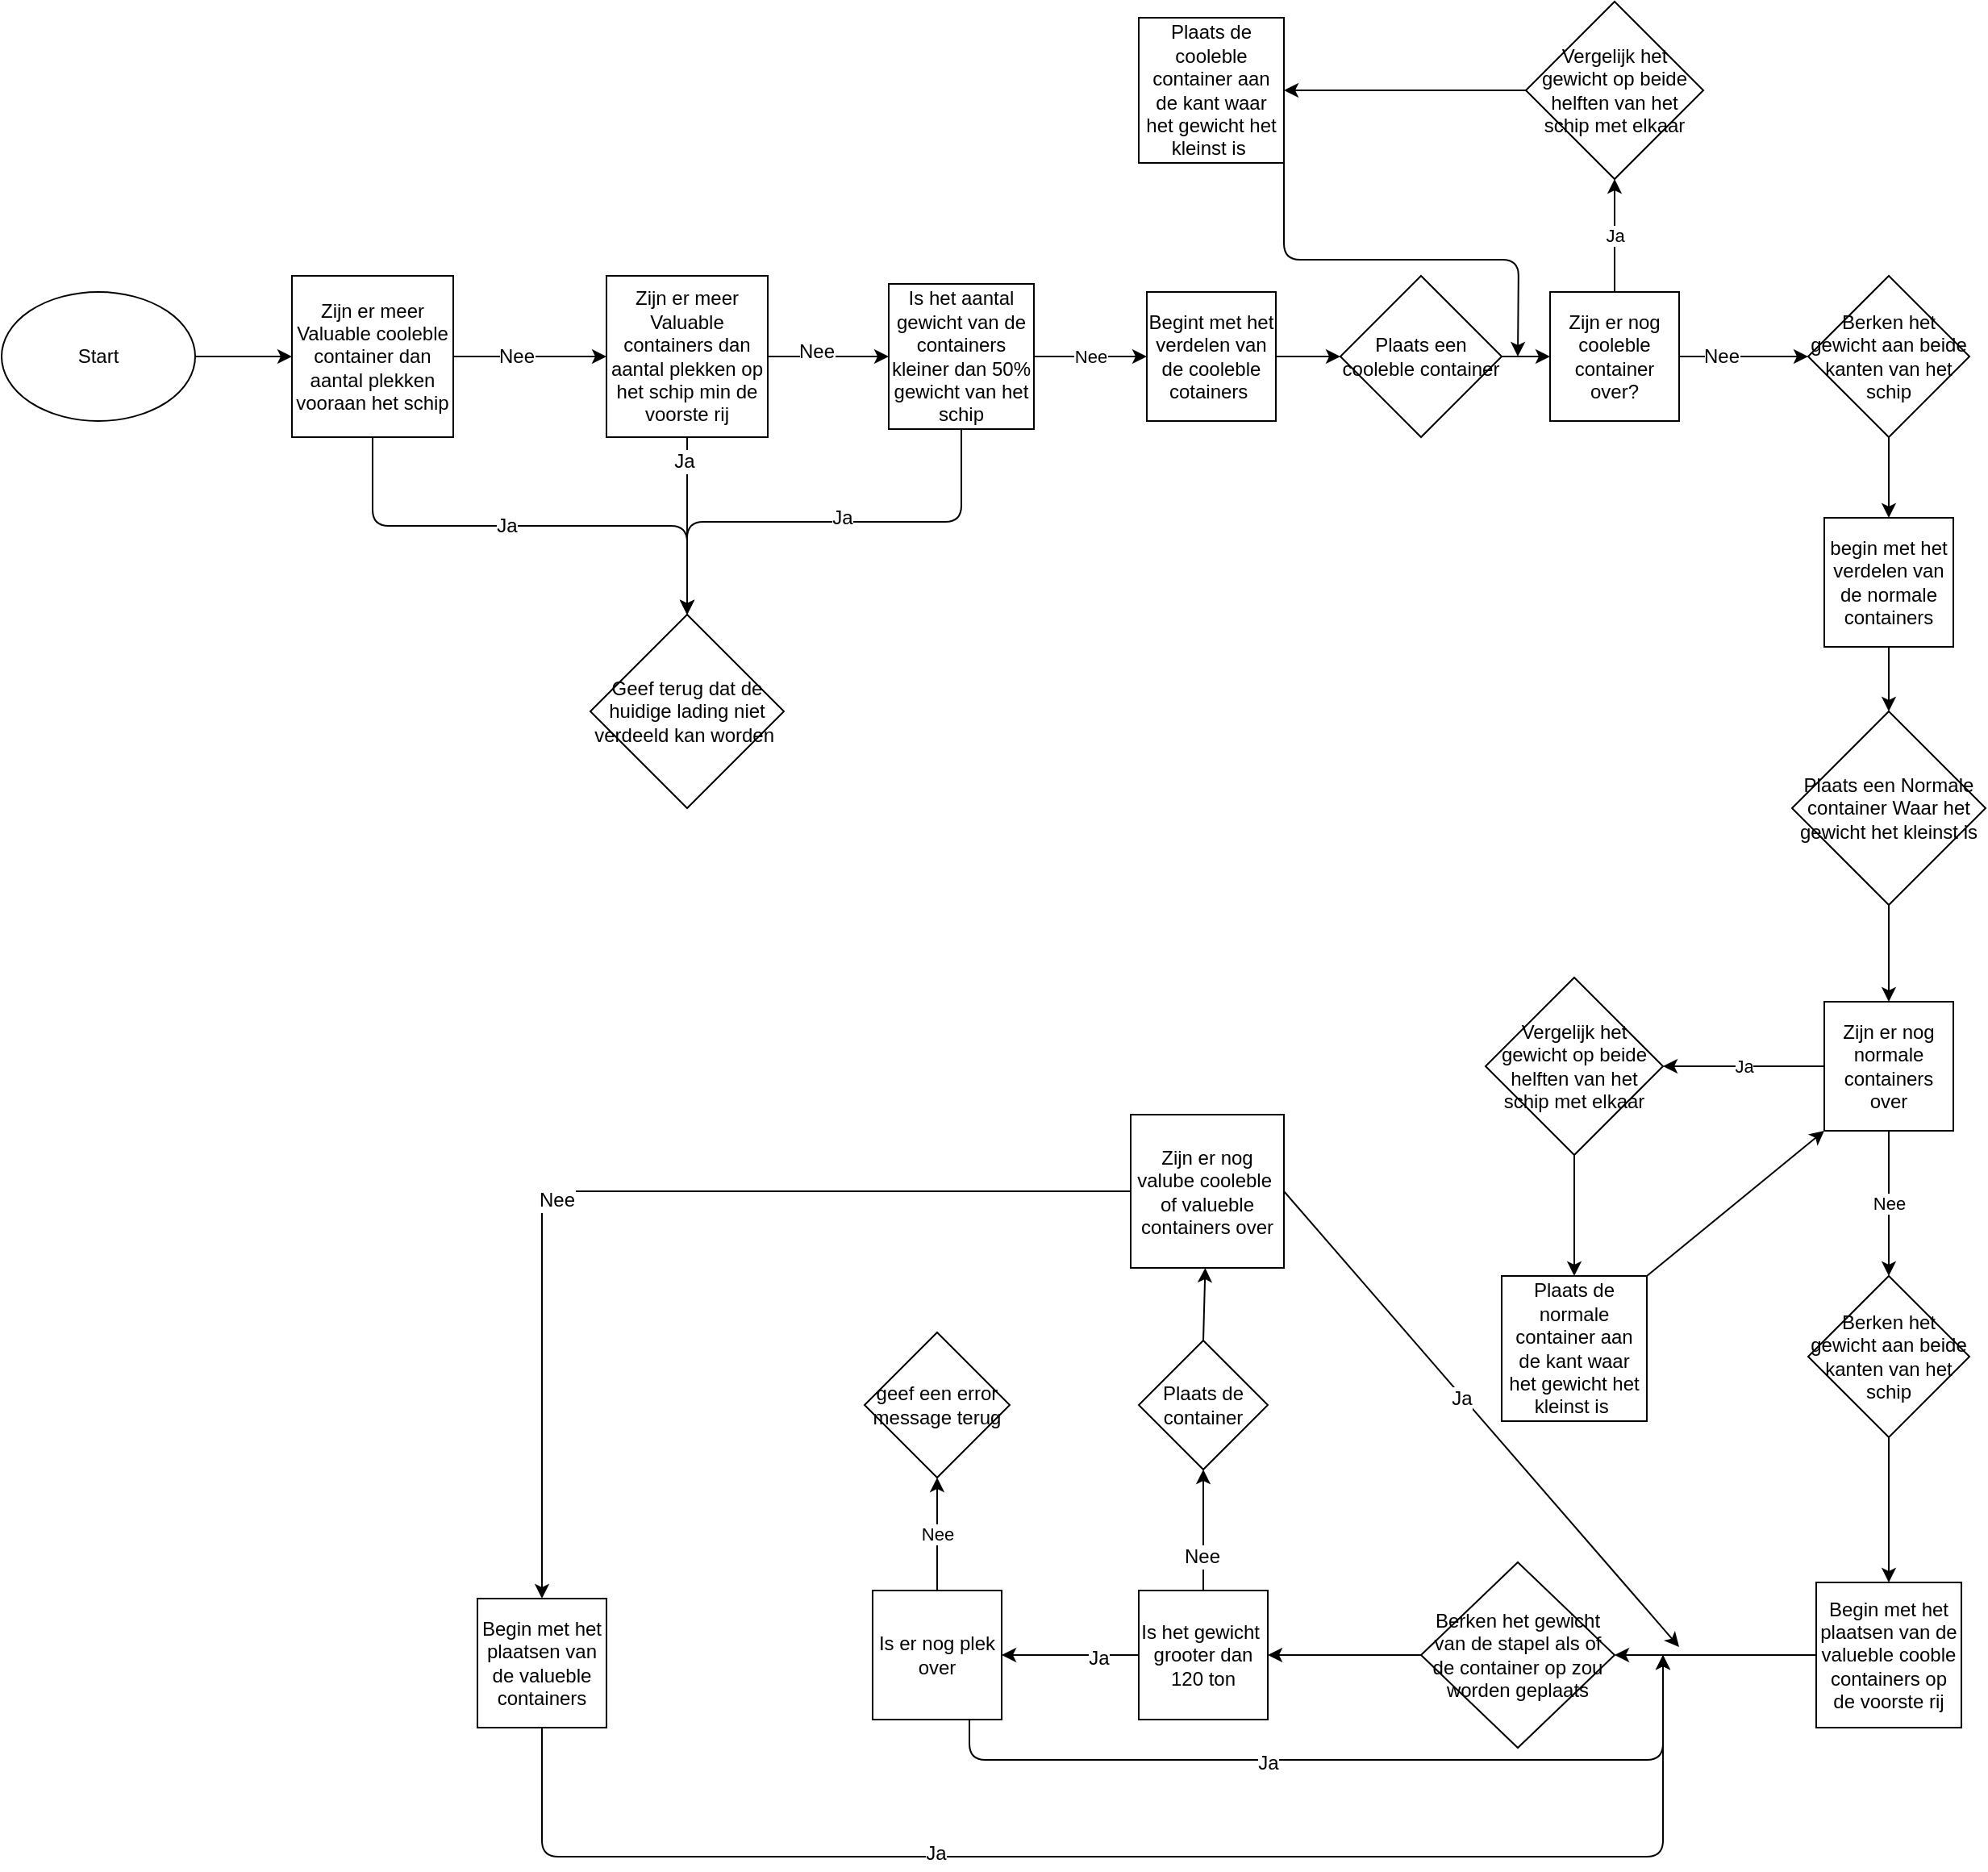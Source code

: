 <mxfile version="12.5.1" type="device"><diagram id="ZAFA1ZWybwda8wVU0Y4B" name="Page-1"><mxGraphModel dx="1422" dy="1924" grid="1" gridSize="10" guides="1" tooltips="1" connect="1" arrows="1" fold="1" page="1" pageScale="1" pageWidth="827" pageHeight="1169" math="0" shadow="0"><root><mxCell id="0"/><mxCell id="1" parent="0"/><mxCell id="10W4hWv22nHd7t_wR7W0-2" value="Start" style="ellipse;whiteSpace=wrap;html=1;" vertex="1" parent="1"><mxGeometry x="60" y="60" width="120" height="80" as="geometry"/></mxCell><mxCell id="10W4hWv22nHd7t_wR7W0-3" value="" style="endArrow=classic;html=1;exitX=1;exitY=0.5;exitDx=0;exitDy=0;" edge="1" parent="1" source="10W4hWv22nHd7t_wR7W0-2" target="10W4hWv22nHd7t_wR7W0-4"><mxGeometry width="50" height="50" relative="1" as="geometry"><mxPoint x="300" y="170" as="sourcePoint"/><mxPoint x="270" y="100" as="targetPoint"/></mxGeometry></mxCell><mxCell id="10W4hWv22nHd7t_wR7W0-4" value="Zijn er meer Valuable cooleble container dan aantal plekken vooraan het schip" style="whiteSpace=wrap;html=1;aspect=fixed;" vertex="1" parent="1"><mxGeometry x="240" y="50" width="100" height="100" as="geometry"/></mxCell><mxCell id="10W4hWv22nHd7t_wR7W0-5" value="" style="endArrow=classic;html=1;exitX=0.5;exitY=1;exitDx=0;exitDy=0;edgeStyle=orthogonalEdgeStyle;" edge="1" parent="1" source="10W4hWv22nHd7t_wR7W0-4" target="10W4hWv22nHd7t_wR7W0-16"><mxGeometry width="50" height="50" relative="1" as="geometry"><mxPoint x="270" y="40" as="sourcePoint"/><mxPoint x="290" y="230" as="targetPoint"/></mxGeometry></mxCell><mxCell id="10W4hWv22nHd7t_wR7W0-6" value="" style="endArrow=classic;html=1;exitX=1;exitY=0.5;exitDx=0;exitDy=0;" edge="1" parent="1" source="10W4hWv22nHd7t_wR7W0-4" target="10W4hWv22nHd7t_wR7W0-17"><mxGeometry width="50" height="50" relative="1" as="geometry"><mxPoint x="400" y="140" as="sourcePoint"/><mxPoint x="440" y="100" as="targetPoint"/></mxGeometry></mxCell><mxCell id="10W4hWv22nHd7t_wR7W0-8" value="Nee" style="text;html=1;align=center;verticalAlign=middle;resizable=0;points=[];labelBackgroundColor=#ffffff;" vertex="1" connectable="0" parent="10W4hWv22nHd7t_wR7W0-6"><mxGeometry x="-0.38" relative="1" as="geometry"><mxPoint x="9" as="offset"/></mxGeometry></mxCell><mxCell id="10W4hWv22nHd7t_wR7W0-16" value="Geef terug dat de huidige lading niet verdeeld kan worden&amp;nbsp;" style="rhombus;whiteSpace=wrap;html=1;" vertex="1" parent="1"><mxGeometry x="425" y="260" width="120" height="120" as="geometry"/></mxCell><mxCell id="10W4hWv22nHd7t_wR7W0-17" value="Zijn er meer Valuable containers dan aantal plekken op het schip min de voorste rij" style="whiteSpace=wrap;html=1;aspect=fixed;" vertex="1" parent="1"><mxGeometry x="435" y="50" width="100" height="100" as="geometry"/></mxCell><mxCell id="10W4hWv22nHd7t_wR7W0-20" value="" style="endArrow=classic;html=1;exitX=0.5;exitY=1;exitDx=0;exitDy=0;edgeStyle=orthogonalEdgeStyle;entryX=0.5;entryY=0;entryDx=0;entryDy=0;" edge="1" parent="1" source="10W4hWv22nHd7t_wR7W0-17" target="10W4hWv22nHd7t_wR7W0-16"><mxGeometry width="50" height="50" relative="1" as="geometry"><mxPoint x="485" y="145" as="sourcePoint"/><mxPoint x="370" y="210" as="targetPoint"/></mxGeometry></mxCell><mxCell id="10W4hWv22nHd7t_wR7W0-22" value="" style="endArrow=classic;html=1;exitX=1;exitY=0.5;exitDx=0;exitDy=0;" edge="1" parent="1" source="10W4hWv22nHd7t_wR7W0-17" target="10W4hWv22nHd7t_wR7W0-24"><mxGeometry width="50" height="50" relative="1" as="geometry"><mxPoint x="550" y="150" as="sourcePoint"/><mxPoint x="630" y="100" as="targetPoint"/></mxGeometry></mxCell><mxCell id="10W4hWv22nHd7t_wR7W0-23" value="Nee" style="text;html=1;align=center;verticalAlign=middle;resizable=0;points=[];labelBackgroundColor=#ffffff;" vertex="1" connectable="0" parent="10W4hWv22nHd7t_wR7W0-22"><mxGeometry x="-0.2" y="3" relative="1" as="geometry"><mxPoint as="offset"/></mxGeometry></mxCell><mxCell id="10W4hWv22nHd7t_wR7W0-24" value="Is het aantal gewicht van de containers kleiner dan 50% gewicht van het schip" style="whiteSpace=wrap;html=1;aspect=fixed;" vertex="1" parent="1"><mxGeometry x="610" y="55" width="90" height="90" as="geometry"/></mxCell><mxCell id="10W4hWv22nHd7t_wR7W0-25" value="" style="endArrow=classic;html=1;exitX=0.5;exitY=1;exitDx=0;exitDy=0;entryX=0.5;entryY=0;entryDx=0;entryDy=0;edgeStyle=orthogonalEdgeStyle;" edge="1" parent="1" source="10W4hWv22nHd7t_wR7W0-24" target="10W4hWv22nHd7t_wR7W0-16"><mxGeometry width="50" height="50" relative="1" as="geometry"><mxPoint x="700" y="270" as="sourcePoint"/><mxPoint x="750" y="220" as="targetPoint"/></mxGeometry></mxCell><mxCell id="10W4hWv22nHd7t_wR7W0-28" value="Ja" style="text;html=1;align=center;verticalAlign=middle;resizable=0;points=[];labelBackgroundColor=#ffffff;" vertex="1" connectable="0" parent="10W4hWv22nHd7t_wR7W0-25"><mxGeometry x="-0.074" y="-3" relative="1" as="geometry"><mxPoint as="offset"/></mxGeometry></mxCell><mxCell id="10W4hWv22nHd7t_wR7W0-26" value="Ja" style="text;html=1;align=center;verticalAlign=middle;resizable=0;points=[];labelBackgroundColor=#ffffff;" vertex="1" connectable="0" parent="1"><mxGeometry x="300" y="200" as="geometry"><mxPoint x="73" y="5" as="offset"/></mxGeometry></mxCell><mxCell id="10W4hWv22nHd7t_wR7W0-27" value="Ja" style="text;html=1;align=center;verticalAlign=middle;resizable=0;points=[];labelBackgroundColor=#ffffff;" vertex="1" connectable="0" parent="1"><mxGeometry x="410" y="160" as="geometry"><mxPoint x="73" y="5" as="offset"/></mxGeometry></mxCell><mxCell id="10W4hWv22nHd7t_wR7W0-29" value="Nee" style="endArrow=classic;html=1;exitX=1;exitY=0.5;exitDx=0;exitDy=0;" edge="1" parent="1" source="10W4hWv22nHd7t_wR7W0-24" target="10W4hWv22nHd7t_wR7W0-30"><mxGeometry width="50" height="50" relative="1" as="geometry"><mxPoint x="720" y="110" as="sourcePoint"/><mxPoint x="810" y="100" as="targetPoint"/></mxGeometry></mxCell><mxCell id="10W4hWv22nHd7t_wR7W0-30" value="Begint met het verdelen van de cooleble cotainers&amp;nbsp;" style="whiteSpace=wrap;html=1;aspect=fixed;" vertex="1" parent="1"><mxGeometry x="770" y="60" width="80" height="80" as="geometry"/></mxCell><mxCell id="10W4hWv22nHd7t_wR7W0-31" value="" style="endArrow=classic;html=1;exitX=1;exitY=0.5;exitDx=0;exitDy=0;" edge="1" parent="1" source="10W4hWv22nHd7t_wR7W0-30" target="10W4hWv22nHd7t_wR7W0-34"><mxGeometry width="50" height="50" relative="1" as="geometry"><mxPoint x="1020" y="130" as="sourcePoint"/><mxPoint x="930" y="100" as="targetPoint"/></mxGeometry></mxCell><mxCell id="10W4hWv22nHd7t_wR7W0-34" value="Plaats een cooleble container" style="rhombus;whiteSpace=wrap;html=1;" vertex="1" parent="1"><mxGeometry x="890" y="50" width="100" height="100" as="geometry"/></mxCell><mxCell id="10W4hWv22nHd7t_wR7W0-35" value="" style="endArrow=classic;html=1;exitX=1;exitY=0.5;exitDx=0;exitDy=0;" edge="1" parent="1" source="10W4hWv22nHd7t_wR7W0-34" target="10W4hWv22nHd7t_wR7W0-36"><mxGeometry width="50" height="50" relative="1" as="geometry"><mxPoint x="1040" y="140" as="sourcePoint"/><mxPoint x="1060" y="100" as="targetPoint"/></mxGeometry></mxCell><mxCell id="10W4hWv22nHd7t_wR7W0-36" value="Zijn er nog cooleble container over?" style="whiteSpace=wrap;html=1;aspect=fixed;" vertex="1" parent="1"><mxGeometry x="1020" y="60" width="80" height="80" as="geometry"/></mxCell><mxCell id="10W4hWv22nHd7t_wR7W0-39" value="Ja" style="endArrow=classic;html=1;exitX=0.5;exitY=0;exitDx=0;exitDy=0;" edge="1" parent="1" source="10W4hWv22nHd7t_wR7W0-36" target="10W4hWv22nHd7t_wR7W0-41"><mxGeometry width="50" height="50" relative="1" as="geometry"><mxPoint x="1030" y="40" as="sourcePoint"/><mxPoint x="1060" y="-20" as="targetPoint"/></mxGeometry></mxCell><mxCell id="10W4hWv22nHd7t_wR7W0-41" value="Vergelijk het gewicht op beide helften van het schip met elkaar" style="rhombus;whiteSpace=wrap;html=1;" vertex="1" parent="1"><mxGeometry x="1005" y="-120" width="110" height="110" as="geometry"/></mxCell><mxCell id="10W4hWv22nHd7t_wR7W0-42" value="" style="endArrow=classic;html=1;exitX=0;exitY=0.5;exitDx=0;exitDy=0;entryX=1;entryY=0.5;entryDx=0;entryDy=0;" edge="1" parent="1" source="10W4hWv22nHd7t_wR7W0-41" target="10W4hWv22nHd7t_wR7W0-43"><mxGeometry width="50" height="50" relative="1" as="geometry"><mxPoint x="940" y="-110" as="sourcePoint"/><mxPoint x="930" y="-65" as="targetPoint"/></mxGeometry></mxCell><mxCell id="10W4hWv22nHd7t_wR7W0-43" value="Plaats de cooleble container aan de kant waar het gewicht het kleinst is&amp;nbsp;" style="whiteSpace=wrap;html=1;aspect=fixed;" vertex="1" parent="1"><mxGeometry x="765" y="-110" width="90" height="90" as="geometry"/></mxCell><mxCell id="10W4hWv22nHd7t_wR7W0-44" value="" style="endArrow=classic;html=1;exitX=1;exitY=1;exitDx=0;exitDy=0;edgeStyle=orthogonalEdgeStyle;" edge="1" parent="1" source="10W4hWv22nHd7t_wR7W0-43"><mxGeometry width="50" height="50" relative="1" as="geometry"><mxPoint x="900" y="20" as="sourcePoint"/><mxPoint x="1000" y="100" as="targetPoint"/></mxGeometry></mxCell><mxCell id="10W4hWv22nHd7t_wR7W0-46" value="begin met het verdelen van de normale containers" style="whiteSpace=wrap;html=1;aspect=fixed;" vertex="1" parent="1"><mxGeometry x="1190" y="200" width="80" height="80" as="geometry"/></mxCell><mxCell id="10W4hWv22nHd7t_wR7W0-47" value="" style="endArrow=classic;html=1;exitX=1;exitY=0.5;exitDx=0;exitDy=0;" edge="1" parent="1" source="10W4hWv22nHd7t_wR7W0-54"><mxGeometry width="50" height="50" relative="1" as="geometry"><mxPoint x="1100" y="100" as="sourcePoint"/><mxPoint x="1210" y="100" as="targetPoint"/><Array as="points"/></mxGeometry></mxCell><mxCell id="10W4hWv22nHd7t_wR7W0-48" value="Nee" style="text;html=1;align=center;verticalAlign=middle;resizable=0;points=[];labelBackgroundColor=#ffffff;" vertex="1" connectable="0" parent="10W4hWv22nHd7t_wR7W0-47"><mxGeometry x="-0.345" relative="1" as="geometry"><mxPoint as="offset"/></mxGeometry></mxCell><mxCell id="10W4hWv22nHd7t_wR7W0-51" value="Plaats een Normale container Waar het gewicht het kleinst is" style="rhombus;whiteSpace=wrap;html=1;" vertex="1" parent="1"><mxGeometry x="1170" y="320" width="120" height="120" as="geometry"/></mxCell><mxCell id="10W4hWv22nHd7t_wR7W0-54" value="Berken het gewicht aan beide kanten van het schip" style="rhombus;whiteSpace=wrap;html=1;" vertex="1" parent="1"><mxGeometry x="1180" y="50" width="100" height="100" as="geometry"/></mxCell><mxCell id="10W4hWv22nHd7t_wR7W0-55" value="" style="endArrow=classic;html=1;exitX=1;exitY=0.5;exitDx=0;exitDy=0;" edge="1" parent="1" source="10W4hWv22nHd7t_wR7W0-36" target="10W4hWv22nHd7t_wR7W0-54"><mxGeometry width="50" height="50" relative="1" as="geometry"><mxPoint x="1100" y="100" as="sourcePoint"/><mxPoint x="1210" y="100" as="targetPoint"/><Array as="points"/></mxGeometry></mxCell><mxCell id="10W4hWv22nHd7t_wR7W0-56" value="Nee" style="text;html=1;align=center;verticalAlign=middle;resizable=0;points=[];labelBackgroundColor=#ffffff;" vertex="1" connectable="0" parent="10W4hWv22nHd7t_wR7W0-55"><mxGeometry x="-0.345" relative="1" as="geometry"><mxPoint as="offset"/></mxGeometry></mxCell><mxCell id="10W4hWv22nHd7t_wR7W0-57" value="" style="endArrow=classic;html=1;exitX=0.5;exitY=1;exitDx=0;exitDy=0;entryX=0.5;entryY=0;entryDx=0;entryDy=0;" edge="1" parent="1" source="10W4hWv22nHd7t_wR7W0-54" target="10W4hWv22nHd7t_wR7W0-46"><mxGeometry width="50" height="50" relative="1" as="geometry"><mxPoint x="1320" y="200" as="sourcePoint"/><mxPoint x="1370" y="150" as="targetPoint"/></mxGeometry></mxCell><mxCell id="10W4hWv22nHd7t_wR7W0-58" value="" style="endArrow=classic;html=1;exitX=0.5;exitY=1;exitDx=0;exitDy=0;entryX=0.5;entryY=0;entryDx=0;entryDy=0;" edge="1" parent="1" source="10W4hWv22nHd7t_wR7W0-46" target="10W4hWv22nHd7t_wR7W0-51"><mxGeometry width="50" height="50" relative="1" as="geometry"><mxPoint x="1270" y="330" as="sourcePoint"/><mxPoint x="1320" y="280" as="targetPoint"/></mxGeometry></mxCell><mxCell id="10W4hWv22nHd7t_wR7W0-59" value="" style="endArrow=classic;html=1;exitX=0.5;exitY=1;exitDx=0;exitDy=0;" edge="1" parent="1" source="10W4hWv22nHd7t_wR7W0-51" target="10W4hWv22nHd7t_wR7W0-60"><mxGeometry width="50" height="50" relative="1" as="geometry"><mxPoint x="1160" y="520" as="sourcePoint"/><mxPoint x="1230" y="540" as="targetPoint"/></mxGeometry></mxCell><mxCell id="10W4hWv22nHd7t_wR7W0-60" value="Zijn er nog normale containers over" style="whiteSpace=wrap;html=1;aspect=fixed;" vertex="1" parent="1"><mxGeometry x="1190" y="500" width="80" height="80" as="geometry"/></mxCell><mxCell id="10W4hWv22nHd7t_wR7W0-61" value="Nee" style="endArrow=classic;html=1;exitX=0.5;exitY=1;exitDx=0;exitDy=0;" edge="1" parent="1" source="10W4hWv22nHd7t_wR7W0-68"><mxGeometry width="50" height="50" relative="1" as="geometry"><mxPoint x="1210" y="700" as="sourcePoint"/><mxPoint x="1230" y="700" as="targetPoint"/></mxGeometry></mxCell><mxCell id="10W4hWv22nHd7t_wR7W0-62" value="Ja" style="endArrow=classic;html=1;exitX=0;exitY=0.5;exitDx=0;exitDy=0;" edge="1" parent="1" source="10W4hWv22nHd7t_wR7W0-63"><mxGeometry width="50" height="50" relative="1" as="geometry"><mxPoint x="1050" y="610" as="sourcePoint"/><mxPoint x="1090" y="540" as="targetPoint"/></mxGeometry></mxCell><mxCell id="10W4hWv22nHd7t_wR7W0-63" value="Vergelijk het gewicht op beide helften van het schip met elkaar" style="rhombus;whiteSpace=wrap;html=1;" vertex="1" parent="1"><mxGeometry x="980" y="485" width="110" height="110" as="geometry"/></mxCell><mxCell id="10W4hWv22nHd7t_wR7W0-64" value="Ja" style="endArrow=classic;html=1;exitX=0;exitY=0.5;exitDx=0;exitDy=0;" edge="1" parent="1" source="10W4hWv22nHd7t_wR7W0-60" target="10W4hWv22nHd7t_wR7W0-63"><mxGeometry width="50" height="50" relative="1" as="geometry"><mxPoint x="1190" y="540" as="sourcePoint"/><mxPoint x="1090" y="540" as="targetPoint"/></mxGeometry></mxCell><mxCell id="10W4hWv22nHd7t_wR7W0-65" value="" style="endArrow=classic;html=1;exitX=0.5;exitY=1;exitDx=0;exitDy=0;" edge="1" parent="1" source="10W4hWv22nHd7t_wR7W0-66"><mxGeometry width="50" height="50" relative="1" as="geometry"><mxPoint x="920" y="650" as="sourcePoint"/><mxPoint x="1035" y="680" as="targetPoint"/></mxGeometry></mxCell><mxCell id="10W4hWv22nHd7t_wR7W0-66" value="Plaats de normale container aan de kant waar het gewicht het kleinst is&amp;nbsp;" style="whiteSpace=wrap;html=1;aspect=fixed;" vertex="1" parent="1"><mxGeometry x="990" y="670" width="90" height="90" as="geometry"/></mxCell><mxCell id="10W4hWv22nHd7t_wR7W0-67" value="" style="endArrow=classic;html=1;exitX=0.5;exitY=1;exitDx=0;exitDy=0;" edge="1" parent="1" source="10W4hWv22nHd7t_wR7W0-63" target="10W4hWv22nHd7t_wR7W0-66"><mxGeometry width="50" height="50" relative="1" as="geometry"><mxPoint x="1035" y="595" as="sourcePoint"/><mxPoint x="1035" y="680" as="targetPoint"/></mxGeometry></mxCell><mxCell id="10W4hWv22nHd7t_wR7W0-68" value="Berken het gewicht aan beide kanten van het schip" style="rhombus;whiteSpace=wrap;html=1;" vertex="1" parent="1"><mxGeometry x="1180" y="670" width="100" height="100" as="geometry"/></mxCell><mxCell id="10W4hWv22nHd7t_wR7W0-69" value="Nee" style="endArrow=classic;html=1;exitX=0.5;exitY=1;exitDx=0;exitDy=0;" edge="1" parent="1" source="10W4hWv22nHd7t_wR7W0-60" target="10W4hWv22nHd7t_wR7W0-68"><mxGeometry width="50" height="50" relative="1" as="geometry"><mxPoint x="1230" y="580" as="sourcePoint"/><mxPoint x="1230" y="700" as="targetPoint"/></mxGeometry></mxCell><mxCell id="10W4hWv22nHd7t_wR7W0-70" value="" style="endArrow=classic;html=1;exitX=1;exitY=0;exitDx=0;exitDy=0;entryX=0;entryY=1;entryDx=0;entryDy=0;" edge="1" parent="1" source="10W4hWv22nHd7t_wR7W0-66" target="10W4hWv22nHd7t_wR7W0-60"><mxGeometry width="50" height="50" relative="1" as="geometry"><mxPoint x="1100" y="650" as="sourcePoint"/><mxPoint x="1150" y="600" as="targetPoint"/></mxGeometry></mxCell><mxCell id="10W4hWv22nHd7t_wR7W0-71" value="" style="endArrow=classic;html=1;exitX=0.5;exitY=1;exitDx=0;exitDy=0;" edge="1" parent="1" source="10W4hWv22nHd7t_wR7W0-68" target="10W4hWv22nHd7t_wR7W0-73"><mxGeometry width="50" height="50" relative="1" as="geometry"><mxPoint x="1270" y="910" as="sourcePoint"/><mxPoint x="1230" y="830" as="targetPoint"/></mxGeometry></mxCell><mxCell id="10W4hWv22nHd7t_wR7W0-73" value="Begin met het plaatsen van de valueble cooble containers op de voorste rij" style="whiteSpace=wrap;html=1;aspect=fixed;" vertex="1" parent="1"><mxGeometry x="1185" y="860" width="90" height="90" as="geometry"/></mxCell><mxCell id="10W4hWv22nHd7t_wR7W0-74" value="" style="endArrow=classic;html=1;exitX=0;exitY=0.5;exitDx=0;exitDy=0;" edge="1" parent="1" source="10W4hWv22nHd7t_wR7W0-75"><mxGeometry width="50" height="50" relative="1" as="geometry"><mxPoint x="1120" y="980" as="sourcePoint"/><mxPoint x="1050" y="905" as="targetPoint"/></mxGeometry></mxCell><mxCell id="10W4hWv22nHd7t_wR7W0-75" value="Berken het gewicht van de stapel als of de container op zou worden geplaats" style="rhombus;whiteSpace=wrap;html=1;" vertex="1" parent="1"><mxGeometry x="940" y="847.5" width="120" height="115" as="geometry"/></mxCell><mxCell id="10W4hWv22nHd7t_wR7W0-76" value="" style="endArrow=classic;html=1;exitX=0;exitY=0.5;exitDx=0;exitDy=0;" edge="1" parent="1" source="10W4hWv22nHd7t_wR7W0-73" target="10W4hWv22nHd7t_wR7W0-75"><mxGeometry width="50" height="50" relative="1" as="geometry"><mxPoint x="1185" y="905" as="sourcePoint"/><mxPoint x="1050" y="905" as="targetPoint"/></mxGeometry></mxCell><mxCell id="10W4hWv22nHd7t_wR7W0-77" value="" style="endArrow=classic;html=1;exitX=0;exitY=0.5;exitDx=0;exitDy=0;" edge="1" parent="1" source="10W4hWv22nHd7t_wR7W0-78"><mxGeometry width="50" height="50" relative="1" as="geometry"><mxPoint x="860" y="970" as="sourcePoint"/><mxPoint x="800" y="905" as="targetPoint"/></mxGeometry></mxCell><mxCell id="10W4hWv22nHd7t_wR7W0-78" value="Is het gewicht&amp;nbsp; grooter dan 120 ton" style="whiteSpace=wrap;html=1;aspect=fixed;" vertex="1" parent="1"><mxGeometry x="765" y="865" width="80" height="80" as="geometry"/></mxCell><mxCell id="10W4hWv22nHd7t_wR7W0-79" value="" style="endArrow=classic;html=1;exitX=0;exitY=0.5;exitDx=0;exitDy=0;" edge="1" parent="1" source="10W4hWv22nHd7t_wR7W0-75" target="10W4hWv22nHd7t_wR7W0-78"><mxGeometry width="50" height="50" relative="1" as="geometry"><mxPoint x="940" y="905" as="sourcePoint"/><mxPoint x="800" y="905" as="targetPoint"/></mxGeometry></mxCell><mxCell id="10W4hWv22nHd7t_wR7W0-80" value="" style="endArrow=classic;html=1;exitX=0.5;exitY=0;exitDx=0;exitDy=0;" edge="1" parent="1" source="10W4hWv22nHd7t_wR7W0-86"><mxGeometry width="50" height="50" relative="1" as="geometry"><mxPoint x="660" y="900" as="sourcePoint"/><mxPoint x="805" y="790" as="targetPoint"/></mxGeometry></mxCell><mxCell id="10W4hWv22nHd7t_wR7W0-85" value="Nee" style="text;html=1;align=center;verticalAlign=middle;resizable=0;points=[];labelBackgroundColor=#ffffff;" vertex="1" connectable="0" parent="10W4hWv22nHd7t_wR7W0-80"><mxGeometry x="-0.429" y="1" relative="1" as="geometry"><mxPoint as="offset"/></mxGeometry></mxCell><mxCell id="10W4hWv22nHd7t_wR7W0-86" value="Plaats de container" style="rhombus;whiteSpace=wrap;html=1;" vertex="1" parent="1"><mxGeometry x="765" y="710" width="80" height="80" as="geometry"/></mxCell><mxCell id="10W4hWv22nHd7t_wR7W0-87" value="" style="endArrow=classic;html=1;exitX=0.5;exitY=0;exitDx=0;exitDy=0;" edge="1" parent="1" source="10W4hWv22nHd7t_wR7W0-78" target="10W4hWv22nHd7t_wR7W0-86"><mxGeometry width="50" height="50" relative="1" as="geometry"><mxPoint x="805" y="865" as="sourcePoint"/><mxPoint x="805" y="790" as="targetPoint"/></mxGeometry></mxCell><mxCell id="10W4hWv22nHd7t_wR7W0-88" value="Nee" style="text;html=1;align=center;verticalAlign=middle;resizable=0;points=[];labelBackgroundColor=#ffffff;" vertex="1" connectable="0" parent="10W4hWv22nHd7t_wR7W0-87"><mxGeometry x="-0.429" y="1" relative="1" as="geometry"><mxPoint as="offset"/></mxGeometry></mxCell><mxCell id="10W4hWv22nHd7t_wR7W0-91" value="" style="endArrow=classic;html=1;exitX=0;exitY=0.5;exitDx=0;exitDy=0;" edge="1" parent="1" source="10W4hWv22nHd7t_wR7W0-94"><mxGeometry width="50" height="50" relative="1" as="geometry"><mxPoint x="765" y="905" as="sourcePoint"/><mxPoint x="660" y="905" as="targetPoint"/></mxGeometry></mxCell><mxCell id="10W4hWv22nHd7t_wR7W0-92" value="Ja" style="text;html=1;align=center;verticalAlign=middle;resizable=0;points=[];labelBackgroundColor=#ffffff;" vertex="1" connectable="0" parent="10W4hWv22nHd7t_wR7W0-91"><mxGeometry x="-0.402" y="2" relative="1" as="geometry"><mxPoint as="offset"/></mxGeometry></mxCell><mxCell id="10W4hWv22nHd7t_wR7W0-94" value="Is er nog plek over" style="whiteSpace=wrap;html=1;aspect=fixed;" vertex="1" parent="1"><mxGeometry x="600" y="865" width="80" height="80" as="geometry"/></mxCell><mxCell id="10W4hWv22nHd7t_wR7W0-95" value="" style="endArrow=classic;html=1;exitX=0;exitY=0.5;exitDx=0;exitDy=0;" edge="1" parent="1" source="10W4hWv22nHd7t_wR7W0-78" target="10W4hWv22nHd7t_wR7W0-94"><mxGeometry width="50" height="50" relative="1" as="geometry"><mxPoint x="765" y="905" as="sourcePoint"/><mxPoint x="660" y="905" as="targetPoint"/></mxGeometry></mxCell><mxCell id="10W4hWv22nHd7t_wR7W0-96" value="Ja" style="text;html=1;align=center;verticalAlign=middle;resizable=0;points=[];labelBackgroundColor=#ffffff;" vertex="1" connectable="0" parent="10W4hWv22nHd7t_wR7W0-95"><mxGeometry x="-0.402" y="2" relative="1" as="geometry"><mxPoint as="offset"/></mxGeometry></mxCell><mxCell id="10W4hWv22nHd7t_wR7W0-97" value="Nee" style="endArrow=classic;html=1;exitX=0.5;exitY=0;exitDx=0;exitDy=0;" edge="1" parent="1" source="10W4hWv22nHd7t_wR7W0-98"><mxGeometry width="50" height="50" relative="1" as="geometry"><mxPoint x="610" y="830" as="sourcePoint"/><mxPoint x="640" y="790" as="targetPoint"/></mxGeometry></mxCell><mxCell id="10W4hWv22nHd7t_wR7W0-98" value="geef een error message terug" style="rhombus;whiteSpace=wrap;html=1;" vertex="1" parent="1"><mxGeometry x="595" y="705" width="90" height="90" as="geometry"/></mxCell><mxCell id="10W4hWv22nHd7t_wR7W0-99" value="Nee" style="endArrow=classic;html=1;exitX=0.5;exitY=0;exitDx=0;exitDy=0;" edge="1" parent="1" source="10W4hWv22nHd7t_wR7W0-94" target="10W4hWv22nHd7t_wR7W0-98"><mxGeometry width="50" height="50" relative="1" as="geometry"><mxPoint x="640" y="865" as="sourcePoint"/><mxPoint x="640" y="790" as="targetPoint"/></mxGeometry></mxCell><mxCell id="10W4hWv22nHd7t_wR7W0-100" value="" style="endArrow=classic;html=1;exitX=0.75;exitY=1;exitDx=0;exitDy=0;edgeStyle=orthogonalEdgeStyle;" edge="1" parent="1" source="10W4hWv22nHd7t_wR7W0-94"><mxGeometry width="50" height="50" relative="1" as="geometry"><mxPoint x="720" y="1030" as="sourcePoint"/><mxPoint x="1090" y="905" as="targetPoint"/><Array as="points"><mxPoint x="660" y="970"/><mxPoint x="1090" y="970"/></Array></mxGeometry></mxCell><mxCell id="10W4hWv22nHd7t_wR7W0-101" value="Ja" style="text;html=1;align=center;verticalAlign=middle;resizable=0;points=[];labelBackgroundColor=#ffffff;" vertex="1" connectable="0" parent="10W4hWv22nHd7t_wR7W0-100"><mxGeometry x="-0.365" y="-2" relative="1" as="geometry"><mxPoint x="45" as="offset"/></mxGeometry></mxCell><mxCell id="10W4hWv22nHd7t_wR7W0-102" value="" style="endArrow=classic;html=1;exitX=0.5;exitY=0;exitDx=0;exitDy=0;" edge="1" parent="1" source="10W4hWv22nHd7t_wR7W0-86" target="10W4hWv22nHd7t_wR7W0-103"><mxGeometry width="50" height="50" relative="1" as="geometry"><mxPoint x="840" y="600" as="sourcePoint"/><mxPoint x="805" y="600" as="targetPoint"/></mxGeometry></mxCell><mxCell id="10W4hWv22nHd7t_wR7W0-103" value="Zijn er nog valube cooleble&amp;nbsp; of valueble containers over" style="whiteSpace=wrap;html=1;aspect=fixed;" vertex="1" parent="1"><mxGeometry x="760" y="570" width="95" height="95" as="geometry"/></mxCell><mxCell id="10W4hWv22nHd7t_wR7W0-104" value="Begin met het plaatsen van de valueble containers" style="whiteSpace=wrap;html=1;aspect=fixed;" vertex="1" parent="1"><mxGeometry x="355" y="870" width="80" height="80" as="geometry"/></mxCell><mxCell id="10W4hWv22nHd7t_wR7W0-105" value="" style="endArrow=classic;html=1;exitX=0;exitY=0.5;exitDx=0;exitDy=0;entryX=0.5;entryY=0;entryDx=0;entryDy=0;edgeStyle=orthogonalEdgeStyle;" edge="1" parent="1" source="10W4hWv22nHd7t_wR7W0-103" target="10W4hWv22nHd7t_wR7W0-104"><mxGeometry width="50" height="50" relative="1" as="geometry"><mxPoint x="650" y="620" as="sourcePoint"/><mxPoint x="680" y="580" as="targetPoint"/></mxGeometry></mxCell><mxCell id="10W4hWv22nHd7t_wR7W0-106" value="Nee" style="text;html=1;align=center;verticalAlign=middle;resizable=0;points=[];labelBackgroundColor=#ffffff;" vertex="1" connectable="0" parent="10W4hWv22nHd7t_wR7W0-105"><mxGeometry x="-0.132" y="3" relative="1" as="geometry"><mxPoint x="-88" y="2" as="offset"/></mxGeometry></mxCell><mxCell id="10W4hWv22nHd7t_wR7W0-107" value="" style="endArrow=classic;html=1;exitX=1;exitY=0.5;exitDx=0;exitDy=0;elbow=vertical;" edge="1" parent="1" source="10W4hWv22nHd7t_wR7W0-103"><mxGeometry width="50" height="50" relative="1" as="geometry"><mxPoint x="880" y="790" as="sourcePoint"/><mxPoint x="1100" y="900" as="targetPoint"/></mxGeometry></mxCell><mxCell id="10W4hWv22nHd7t_wR7W0-108" value="Ja" style="text;html=1;align=center;verticalAlign=middle;resizable=0;points=[];labelBackgroundColor=#ffffff;" vertex="1" connectable="0" parent="10W4hWv22nHd7t_wR7W0-107"><mxGeometry x="-0.1" y="-1" relative="1" as="geometry"><mxPoint as="offset"/></mxGeometry></mxCell><mxCell id="10W4hWv22nHd7t_wR7W0-109" value="" style="endArrow=classic;html=1;exitX=0.5;exitY=1;exitDx=0;exitDy=0;edgeStyle=orthogonalEdgeStyle;" edge="1" parent="1" source="10W4hWv22nHd7t_wR7W0-104"><mxGeometry width="50" height="50" relative="1" as="geometry"><mxPoint x="470" y="1040" as="sourcePoint"/><mxPoint x="1090" y="905" as="targetPoint"/><Array as="points"><mxPoint x="395" y="1030"/><mxPoint x="1090" y="1030"/><mxPoint x="1090" y="963"/></Array></mxGeometry></mxCell><mxCell id="10W4hWv22nHd7t_wR7W0-110" value="Ja" style="text;html=1;align=center;verticalAlign=middle;resizable=0;points=[];labelBackgroundColor=#ffffff;" vertex="1" connectable="0" parent="10W4hWv22nHd7t_wR7W0-109"><mxGeometry x="-0.28" y="2" relative="1" as="geometry"><mxPoint as="offset"/></mxGeometry></mxCell></root></mxGraphModel></diagram></mxfile>